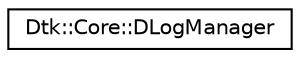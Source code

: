 digraph "类继承关系图"
{
  edge [fontname="Helvetica",fontsize="10",labelfontname="Helvetica",labelfontsize="10"];
  node [fontname="Helvetica",fontsize="10",shape=record];
  rankdir="LR";
  Node0 [label="Dtk::Core::DLogManager",height=0.2,width=0.4,color="black", fillcolor="white", style="filled",URL="$class_dtk_1_1_core_1_1_d_log_manager.html",tooltip="DLogManager is the deepin user application log manager "];
}
